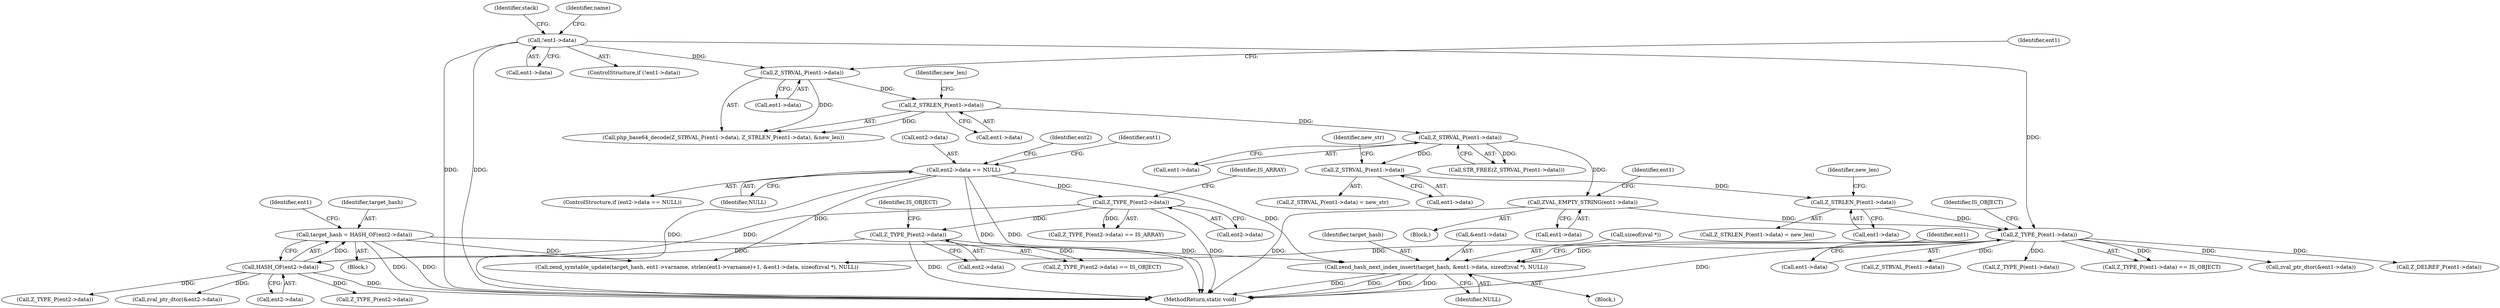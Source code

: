 digraph "0_php-src_6045de69c7dedcba3eadf7c4bba424b19c81d00d_0@pointer" {
"1000522" [label="(Call,zend_hash_next_index_insert(target_hash, &ent1->data, sizeof(zval *), NULL))"];
"1000338" [label="(Call,target_hash = HASH_OF(ent2->data))"];
"1000340" [label="(Call,HASH_OF(ent2->data))"];
"1000332" [label="(Call,Z_TYPE_P(ent2->data))"];
"1000326" [label="(Call,Z_TYPE_P(ent2->data))"];
"1000309" [label="(Call,ent2->data == NULL)"];
"1000264" [label="(Call,Z_TYPE_P(ent1->data))"];
"1000258" [label="(Call,ZVAL_EMPTY_STRING(ent1->data))"];
"1000237" [label="(Call,Z_STRVAL_P(ent1->data))"];
"1000230" [label="(Call,Z_STRLEN_P(ent1->data))"];
"1000226" [label="(Call,Z_STRVAL_P(ent1->data))"];
"1000186" [label="(Call,!ent1->data)"];
"1000251" [label="(Call,Z_STRLEN_P(ent1->data))"];
"1000245" [label="(Call,Z_STRVAL_P(ent1->data))"];
"1000227" [label="(Call,ent1->data)"];
"1000255" [label="(Identifier,new_len)"];
"1000258" [label="(Call,ZVAL_EMPTY_STRING(ent1->data))"];
"1000330" [label="(Identifier,IS_ARRAY)"];
"1000338" [label="(Call,target_hash = HASH_OF(ent2->data))"];
"1000532" [label="(Identifier,ent1)"];
"1000580" [label="(MethodReturn,static void)"];
"1000336" [label="(Identifier,IS_OBJECT)"];
"1000194" [label="(Identifier,stack)"];
"1000226" [label="(Call,Z_STRVAL_P(ent1->data))"];
"1000359" [label="(Call,Z_TYPE_P(ent1->data))"];
"1000265" [label="(Call,ent1->data)"];
"1000523" [label="(Identifier,target_hash)"];
"1000524" [label="(Call,&ent1->data)"];
"1000310" [label="(Call,ent2->data)"];
"1000313" [label="(Identifier,NULL)"];
"1000186" [label="(Call,!ent1->data)"];
"1000263" [label="(Call,Z_TYPE_P(ent1->data) == IS_OBJECT)"];
"1000252" [label="(Call,ent1->data)"];
"1000309" [label="(Call,ent2->data == NULL)"];
"1000264" [label="(Call,Z_TYPE_P(ent1->data))"];
"1000333" [label="(Call,ent2->data)"];
"1000230" [label="(Call,Z_STRLEN_P(ent1->data))"];
"1000257" [label="(Block,)"];
"1000337" [label="(Block,)"];
"1000521" [label="(Block,)"];
"1000251" [label="(Call,Z_STRLEN_P(ent1->data))"];
"1000187" [label="(Call,ent1->data)"];
"1000315" [label="(Call,zval_ptr_dtor(&ent1->data))"];
"1000266" [label="(Identifier,ent1)"];
"1000327" [label="(Call,ent2->data)"];
"1000250" [label="(Call,Z_STRLEN_P(ent1->data) = new_len)"];
"1000442" [label="(Call,zval_ptr_dtor(&ent2->data))"];
"1000341" [label="(Call,ent2->data)"];
"1000259" [label="(Call,ent1->data)"];
"1000236" [label="(Call,STR_FREE(Z_STRVAL_P(ent1->data)))"];
"1000498" [label="(Call,zend_symtable_update(target_hash, ent1->varname, strlen(ent1->varname)+1, &ent1->data, sizeof(zval *), NULL))"];
"1000328" [label="(Identifier,ent2)"];
"1000318" [label="(Identifier,ent1)"];
"1000244" [label="(Call,Z_STRVAL_P(ent1->data) = new_str)"];
"1000376" [label="(Call,Z_TYPE_P(ent2->data))"];
"1000478" [label="(Call,Z_DELREF_P(ent1->data))"];
"1000249" [label="(Identifier,new_str)"];
"1000528" [label="(Call,sizeof(zval *))"];
"1000332" [label="(Call,Z_TYPE_P(ent2->data))"];
"1000387" [label="(Call,Z_STRVAL_P(ent1->data))"];
"1000231" [label="(Call,ent1->data)"];
"1000326" [label="(Call,Z_TYPE_P(ent2->data))"];
"1000522" [label="(Call,zend_hash_next_index_insert(target_hash, &ent1->data, sizeof(zval *), NULL))"];
"1000245" [label="(Call,Z_STRVAL_P(ent1->data))"];
"1000237" [label="(Call,Z_STRVAL_P(ent1->data))"];
"1000346" [label="(Identifier,ent1)"];
"1000331" [label="(Call,Z_TYPE_P(ent2->data) == IS_OBJECT)"];
"1000235" [label="(Identifier,new_len)"];
"1000215" [label="(Identifier,name)"];
"1000530" [label="(Identifier,NULL)"];
"1000238" [label="(Call,ent1->data)"];
"1000340" [label="(Call,HASH_OF(ent2->data))"];
"1000268" [label="(Identifier,IS_OBJECT)"];
"1000232" [label="(Identifier,ent1)"];
"1000325" [label="(Call,Z_TYPE_P(ent2->data) == IS_ARRAY)"];
"1000225" [label="(Call,php_base64_decode(Z_STRVAL_P(ent1->data), Z_STRLEN_P(ent1->data), &new_len))"];
"1000308" [label="(ControlStructure,if (ent2->data == NULL))"];
"1000246" [label="(Call,ent1->data)"];
"1000339" [label="(Identifier,target_hash)"];
"1000185" [label="(ControlStructure,if (!ent1->data))"];
"1000460" [label="(Call,Z_TYPE_P(ent2->data))"];
"1000522" -> "1000521"  [label="AST: "];
"1000522" -> "1000530"  [label="CFG: "];
"1000523" -> "1000522"  [label="AST: "];
"1000524" -> "1000522"  [label="AST: "];
"1000528" -> "1000522"  [label="AST: "];
"1000530" -> "1000522"  [label="AST: "];
"1000532" -> "1000522"  [label="CFG: "];
"1000522" -> "1000580"  [label="DDG: "];
"1000522" -> "1000580"  [label="DDG: "];
"1000522" -> "1000580"  [label="DDG: "];
"1000522" -> "1000580"  [label="DDG: "];
"1000338" -> "1000522"  [label="DDG: "];
"1000264" -> "1000522"  [label="DDG: "];
"1000309" -> "1000522"  [label="DDG: "];
"1000338" -> "1000337"  [label="AST: "];
"1000338" -> "1000340"  [label="CFG: "];
"1000339" -> "1000338"  [label="AST: "];
"1000340" -> "1000338"  [label="AST: "];
"1000346" -> "1000338"  [label="CFG: "];
"1000338" -> "1000580"  [label="DDG: "];
"1000338" -> "1000580"  [label="DDG: "];
"1000340" -> "1000338"  [label="DDG: "];
"1000338" -> "1000498"  [label="DDG: "];
"1000340" -> "1000341"  [label="CFG: "];
"1000341" -> "1000340"  [label="AST: "];
"1000340" -> "1000580"  [label="DDG: "];
"1000332" -> "1000340"  [label="DDG: "];
"1000326" -> "1000340"  [label="DDG: "];
"1000340" -> "1000376"  [label="DDG: "];
"1000340" -> "1000442"  [label="DDG: "];
"1000340" -> "1000460"  [label="DDG: "];
"1000332" -> "1000331"  [label="AST: "];
"1000332" -> "1000333"  [label="CFG: "];
"1000333" -> "1000332"  [label="AST: "];
"1000336" -> "1000332"  [label="CFG: "];
"1000332" -> "1000580"  [label="DDG: "];
"1000332" -> "1000331"  [label="DDG: "];
"1000326" -> "1000332"  [label="DDG: "];
"1000326" -> "1000325"  [label="AST: "];
"1000326" -> "1000327"  [label="CFG: "];
"1000327" -> "1000326"  [label="AST: "];
"1000330" -> "1000326"  [label="CFG: "];
"1000326" -> "1000580"  [label="DDG: "];
"1000326" -> "1000325"  [label="DDG: "];
"1000309" -> "1000326"  [label="DDG: "];
"1000309" -> "1000308"  [label="AST: "];
"1000309" -> "1000313"  [label="CFG: "];
"1000310" -> "1000309"  [label="AST: "];
"1000313" -> "1000309"  [label="AST: "];
"1000318" -> "1000309"  [label="CFG: "];
"1000328" -> "1000309"  [label="CFG: "];
"1000309" -> "1000580"  [label="DDG: "];
"1000309" -> "1000580"  [label="DDG: "];
"1000309" -> "1000580"  [label="DDG: "];
"1000309" -> "1000498"  [label="DDG: "];
"1000264" -> "1000263"  [label="AST: "];
"1000264" -> "1000265"  [label="CFG: "];
"1000265" -> "1000264"  [label="AST: "];
"1000268" -> "1000264"  [label="CFG: "];
"1000264" -> "1000580"  [label="DDG: "];
"1000264" -> "1000263"  [label="DDG: "];
"1000258" -> "1000264"  [label="DDG: "];
"1000186" -> "1000264"  [label="DDG: "];
"1000251" -> "1000264"  [label="DDG: "];
"1000264" -> "1000315"  [label="DDG: "];
"1000264" -> "1000359"  [label="DDG: "];
"1000264" -> "1000387"  [label="DDG: "];
"1000264" -> "1000478"  [label="DDG: "];
"1000264" -> "1000498"  [label="DDG: "];
"1000258" -> "1000257"  [label="AST: "];
"1000258" -> "1000259"  [label="CFG: "];
"1000259" -> "1000258"  [label="AST: "];
"1000266" -> "1000258"  [label="CFG: "];
"1000258" -> "1000580"  [label="DDG: "];
"1000237" -> "1000258"  [label="DDG: "];
"1000237" -> "1000236"  [label="AST: "];
"1000237" -> "1000238"  [label="CFG: "];
"1000238" -> "1000237"  [label="AST: "];
"1000236" -> "1000237"  [label="CFG: "];
"1000237" -> "1000236"  [label="DDG: "];
"1000230" -> "1000237"  [label="DDG: "];
"1000237" -> "1000245"  [label="DDG: "];
"1000230" -> "1000225"  [label="AST: "];
"1000230" -> "1000231"  [label="CFG: "];
"1000231" -> "1000230"  [label="AST: "];
"1000235" -> "1000230"  [label="CFG: "];
"1000230" -> "1000225"  [label="DDG: "];
"1000226" -> "1000230"  [label="DDG: "];
"1000226" -> "1000225"  [label="AST: "];
"1000226" -> "1000227"  [label="CFG: "];
"1000227" -> "1000226"  [label="AST: "];
"1000232" -> "1000226"  [label="CFG: "];
"1000226" -> "1000225"  [label="DDG: "];
"1000186" -> "1000226"  [label="DDG: "];
"1000186" -> "1000185"  [label="AST: "];
"1000186" -> "1000187"  [label="CFG: "];
"1000187" -> "1000186"  [label="AST: "];
"1000194" -> "1000186"  [label="CFG: "];
"1000215" -> "1000186"  [label="CFG: "];
"1000186" -> "1000580"  [label="DDG: "];
"1000186" -> "1000580"  [label="DDG: "];
"1000251" -> "1000250"  [label="AST: "];
"1000251" -> "1000252"  [label="CFG: "];
"1000252" -> "1000251"  [label="AST: "];
"1000255" -> "1000251"  [label="CFG: "];
"1000245" -> "1000251"  [label="DDG: "];
"1000245" -> "1000244"  [label="AST: "];
"1000245" -> "1000246"  [label="CFG: "];
"1000246" -> "1000245"  [label="AST: "];
"1000249" -> "1000245"  [label="CFG: "];
}

